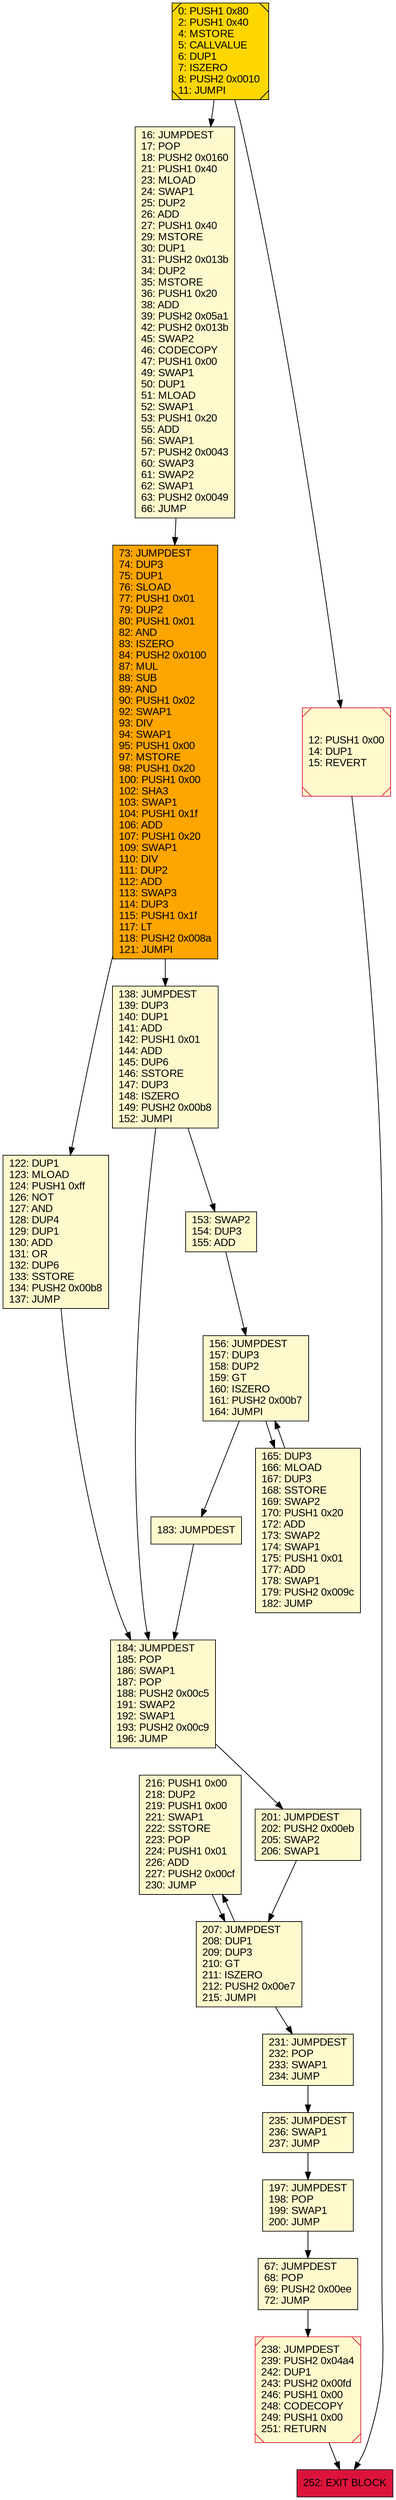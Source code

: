 digraph G {
bgcolor=transparent rankdir=UD;
node [shape=box style=filled color=black fillcolor=white fontname=arial fontcolor=black];
216 [label="216: PUSH1 0x00\l218: DUP2\l219: PUSH1 0x00\l221: SWAP1\l222: SSTORE\l223: POP\l224: PUSH1 0x01\l226: ADD\l227: PUSH2 0x00cf\l230: JUMP\l" fillcolor=lemonchiffon ];
165 [label="165: DUP3\l166: MLOAD\l167: DUP3\l168: SSTORE\l169: SWAP2\l170: PUSH1 0x20\l172: ADD\l173: SWAP2\l174: SWAP1\l175: PUSH1 0x01\l177: ADD\l178: SWAP1\l179: PUSH2 0x009c\l182: JUMP\l" fillcolor=lemonchiffon ];
138 [label="138: JUMPDEST\l139: DUP3\l140: DUP1\l141: ADD\l142: PUSH1 0x01\l144: ADD\l145: DUP6\l146: SSTORE\l147: DUP3\l148: ISZERO\l149: PUSH2 0x00b8\l152: JUMPI\l" fillcolor=lemonchiffon ];
156 [label="156: JUMPDEST\l157: DUP3\l158: DUP2\l159: GT\l160: ISZERO\l161: PUSH2 0x00b7\l164: JUMPI\l" fillcolor=lemonchiffon ];
12 [label="12: PUSH1 0x00\l14: DUP1\l15: REVERT\l" fillcolor=lemonchiffon shape=Msquare color=crimson ];
67 [label="67: JUMPDEST\l68: POP\l69: PUSH2 0x00ee\l72: JUMP\l" fillcolor=lemonchiffon ];
184 [label="184: JUMPDEST\l185: POP\l186: SWAP1\l187: POP\l188: PUSH2 0x00c5\l191: SWAP2\l192: SWAP1\l193: PUSH2 0x00c9\l196: JUMP\l" fillcolor=lemonchiffon ];
73 [label="73: JUMPDEST\l74: DUP3\l75: DUP1\l76: SLOAD\l77: PUSH1 0x01\l79: DUP2\l80: PUSH1 0x01\l82: AND\l83: ISZERO\l84: PUSH2 0x0100\l87: MUL\l88: SUB\l89: AND\l90: PUSH1 0x02\l92: SWAP1\l93: DIV\l94: SWAP1\l95: PUSH1 0x00\l97: MSTORE\l98: PUSH1 0x20\l100: PUSH1 0x00\l102: SHA3\l103: SWAP1\l104: PUSH1 0x1f\l106: ADD\l107: PUSH1 0x20\l109: SWAP1\l110: DIV\l111: DUP2\l112: ADD\l113: SWAP3\l114: DUP3\l115: PUSH1 0x1f\l117: LT\l118: PUSH2 0x008a\l121: JUMPI\l" fillcolor=orange ];
207 [label="207: JUMPDEST\l208: DUP1\l209: DUP3\l210: GT\l211: ISZERO\l212: PUSH2 0x00e7\l215: JUMPI\l" fillcolor=lemonchiffon ];
16 [label="16: JUMPDEST\l17: POP\l18: PUSH2 0x0160\l21: PUSH1 0x40\l23: MLOAD\l24: SWAP1\l25: DUP2\l26: ADD\l27: PUSH1 0x40\l29: MSTORE\l30: DUP1\l31: PUSH2 0x013b\l34: DUP2\l35: MSTORE\l36: PUSH1 0x20\l38: ADD\l39: PUSH2 0x05a1\l42: PUSH2 0x013b\l45: SWAP2\l46: CODECOPY\l47: PUSH1 0x00\l49: SWAP1\l50: DUP1\l51: MLOAD\l52: SWAP1\l53: PUSH1 0x20\l55: ADD\l56: SWAP1\l57: PUSH2 0x0043\l60: SWAP3\l61: SWAP2\l62: SWAP1\l63: PUSH2 0x0049\l66: JUMP\l" fillcolor=lemonchiffon ];
197 [label="197: JUMPDEST\l198: POP\l199: SWAP1\l200: JUMP\l" fillcolor=lemonchiffon ];
231 [label="231: JUMPDEST\l232: POP\l233: SWAP1\l234: JUMP\l" fillcolor=lemonchiffon ];
238 [label="238: JUMPDEST\l239: PUSH2 0x04a4\l242: DUP1\l243: PUSH2 0x00fd\l246: PUSH1 0x00\l248: CODECOPY\l249: PUSH1 0x00\l251: RETURN\l" fillcolor=lemonchiffon shape=Msquare color=crimson ];
0 [label="0: PUSH1 0x80\l2: PUSH1 0x40\l4: MSTORE\l5: CALLVALUE\l6: DUP1\l7: ISZERO\l8: PUSH2 0x0010\l11: JUMPI\l" fillcolor=lemonchiffon shape=Msquare fillcolor=gold ];
153 [label="153: SWAP2\l154: DUP3\l155: ADD\l" fillcolor=lemonchiffon ];
183 [label="183: JUMPDEST\l" fillcolor=lemonchiffon ];
201 [label="201: JUMPDEST\l202: PUSH2 0x00eb\l205: SWAP2\l206: SWAP1\l" fillcolor=lemonchiffon ];
252 [label="252: EXIT BLOCK\l" fillcolor=crimson ];
122 [label="122: DUP1\l123: MLOAD\l124: PUSH1 0xff\l126: NOT\l127: AND\l128: DUP4\l129: DUP1\l130: ADD\l131: OR\l132: DUP6\l133: SSTORE\l134: PUSH2 0x00b8\l137: JUMP\l" fillcolor=lemonchiffon ];
235 [label="235: JUMPDEST\l236: SWAP1\l237: JUMP\l" fillcolor=lemonchiffon ];
238 -> 252;
16 -> 73;
207 -> 231;
138 -> 184;
201 -> 207;
231 -> 235;
235 -> 197;
0 -> 16;
73 -> 122;
156 -> 165;
165 -> 156;
122 -> 184;
207 -> 216;
216 -> 207;
12 -> 252;
138 -> 153;
153 -> 156;
156 -> 183;
0 -> 12;
183 -> 184;
184 -> 201;
67 -> 238;
73 -> 138;
197 -> 67;
}
